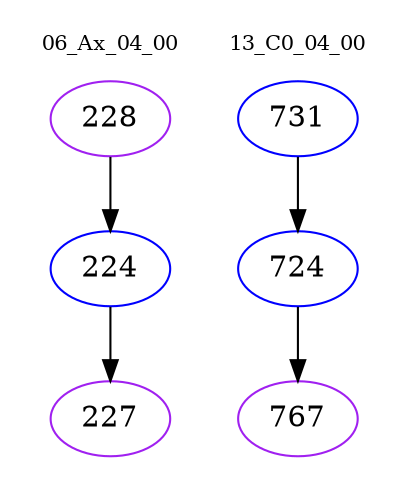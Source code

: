 digraph{
subgraph cluster_0 {
color = white
label = "06_Ax_04_00";
fontsize=10;
T0_228 [label="228", color="purple"]
T0_228 -> T0_224 [color="black"]
T0_224 [label="224", color="blue"]
T0_224 -> T0_227 [color="black"]
T0_227 [label="227", color="purple"]
}
subgraph cluster_1 {
color = white
label = "13_C0_04_00";
fontsize=10;
T1_731 [label="731", color="blue"]
T1_731 -> T1_724 [color="black"]
T1_724 [label="724", color="blue"]
T1_724 -> T1_767 [color="black"]
T1_767 [label="767", color="purple"]
}
}
